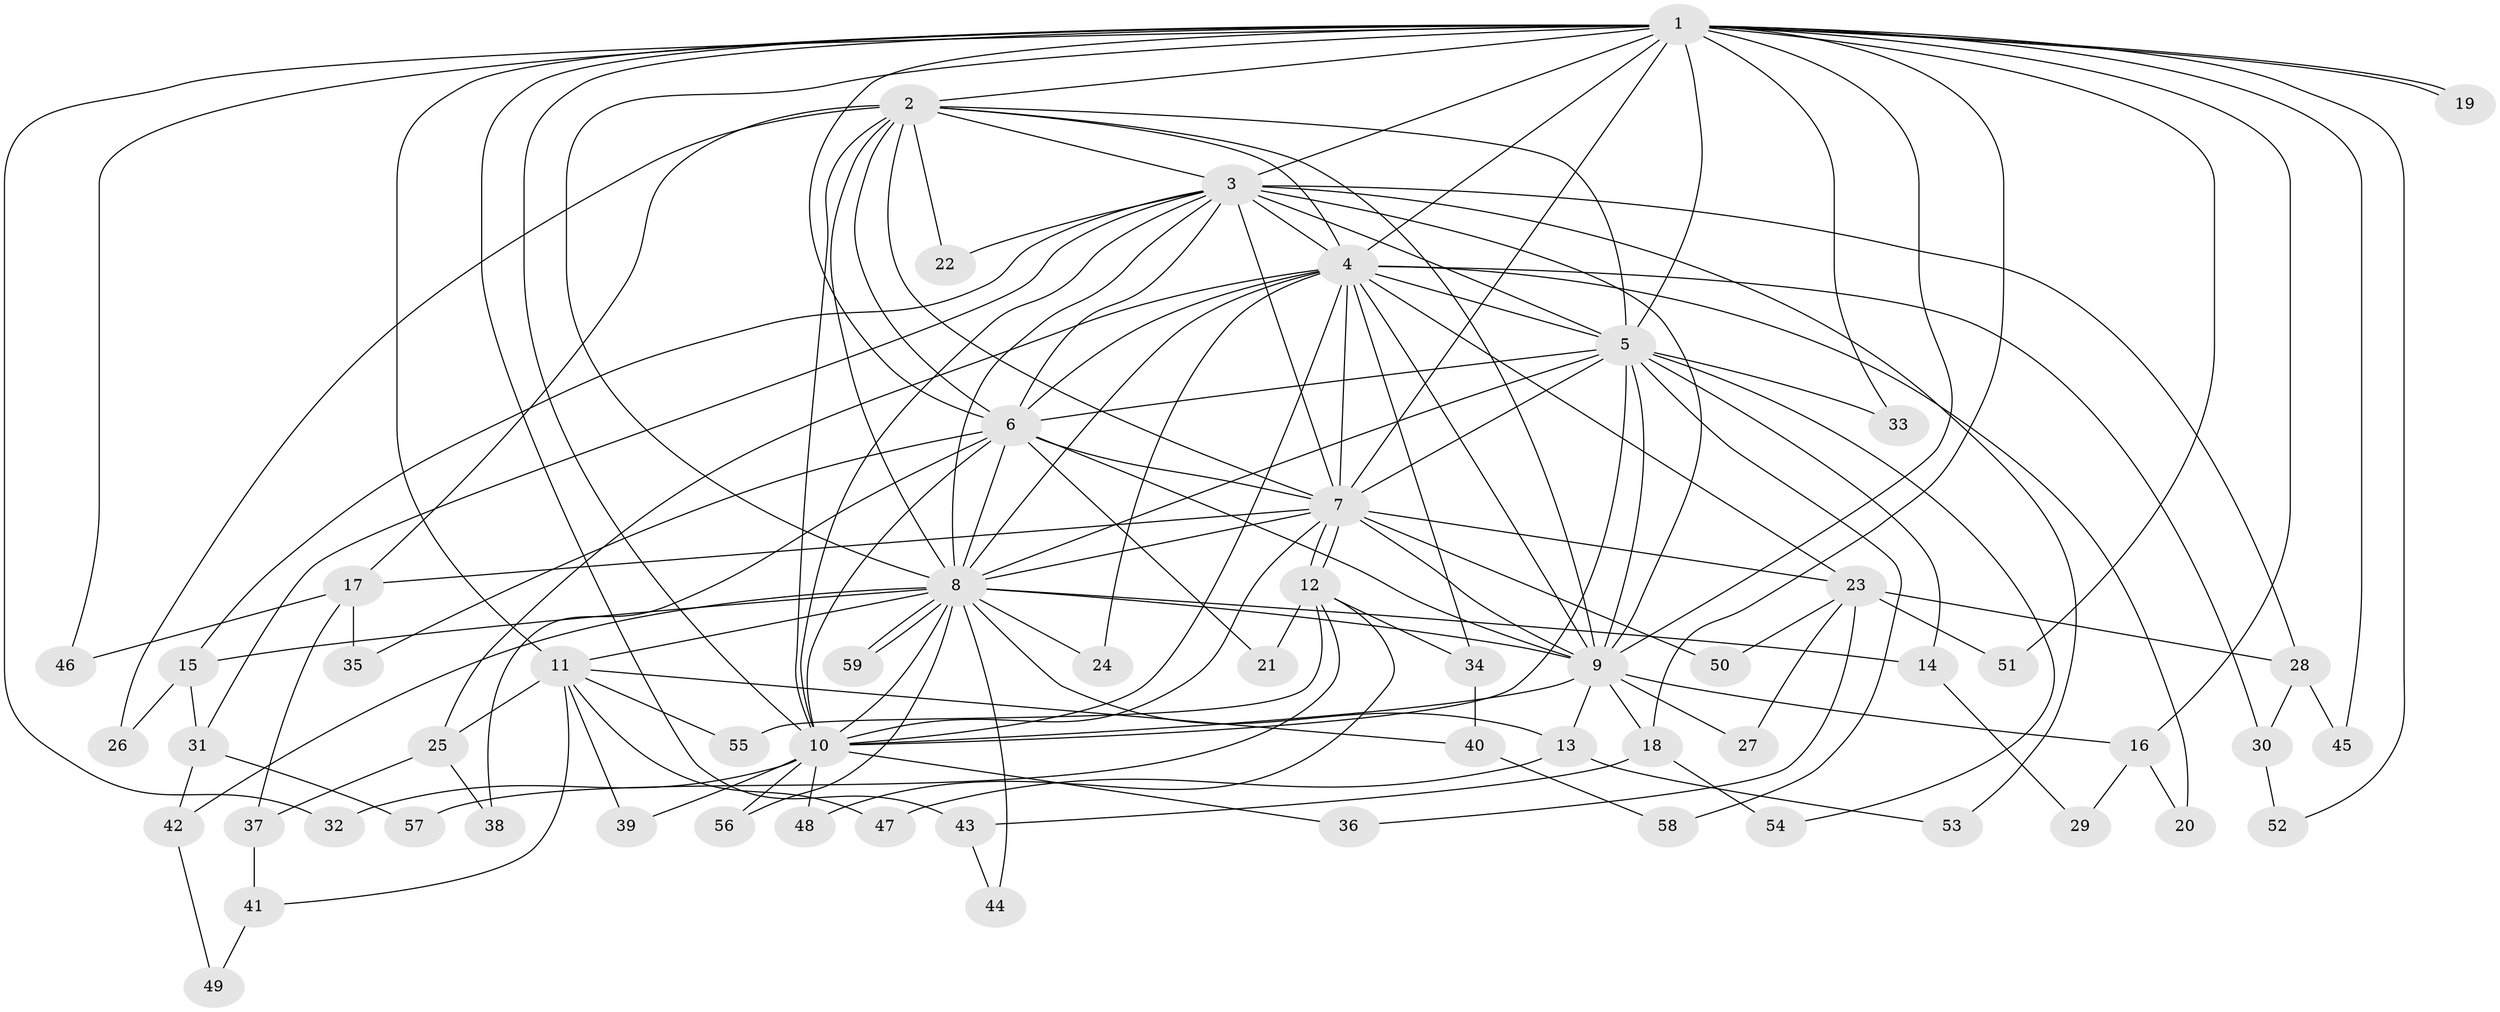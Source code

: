 // coarse degree distribution, {17: 0.05263157894736842, 12: 0.02631578947368421, 13: 0.02631578947368421, 15: 0.02631578947368421, 11: 0.02631578947368421, 10: 0.02631578947368421, 9: 0.02631578947368421, 6: 0.02631578947368421, 4: 0.15789473684210525, 3: 0.07894736842105263, 5: 0.05263157894736842, 2: 0.4473684210526316, 7: 0.02631578947368421}
// Generated by graph-tools (version 1.1) at 2025/51/02/27/25 19:51:46]
// undirected, 59 vertices, 143 edges
graph export_dot {
graph [start="1"]
  node [color=gray90,style=filled];
  1;
  2;
  3;
  4;
  5;
  6;
  7;
  8;
  9;
  10;
  11;
  12;
  13;
  14;
  15;
  16;
  17;
  18;
  19;
  20;
  21;
  22;
  23;
  24;
  25;
  26;
  27;
  28;
  29;
  30;
  31;
  32;
  33;
  34;
  35;
  36;
  37;
  38;
  39;
  40;
  41;
  42;
  43;
  44;
  45;
  46;
  47;
  48;
  49;
  50;
  51;
  52;
  53;
  54;
  55;
  56;
  57;
  58;
  59;
  1 -- 2;
  1 -- 3;
  1 -- 4;
  1 -- 5;
  1 -- 6;
  1 -- 7;
  1 -- 8;
  1 -- 9;
  1 -- 10;
  1 -- 11;
  1 -- 16;
  1 -- 18;
  1 -- 19;
  1 -- 19;
  1 -- 32;
  1 -- 33;
  1 -- 43;
  1 -- 45;
  1 -- 46;
  1 -- 51;
  1 -- 52;
  2 -- 3;
  2 -- 4;
  2 -- 5;
  2 -- 6;
  2 -- 7;
  2 -- 8;
  2 -- 9;
  2 -- 10;
  2 -- 17;
  2 -- 22;
  2 -- 26;
  3 -- 4;
  3 -- 5;
  3 -- 6;
  3 -- 7;
  3 -- 8;
  3 -- 9;
  3 -- 10;
  3 -- 15;
  3 -- 22;
  3 -- 28;
  3 -- 31;
  3 -- 53;
  4 -- 5;
  4 -- 6;
  4 -- 7;
  4 -- 8;
  4 -- 9;
  4 -- 10;
  4 -- 20;
  4 -- 23;
  4 -- 24;
  4 -- 25;
  4 -- 30;
  4 -- 34;
  5 -- 6;
  5 -- 7;
  5 -- 8;
  5 -- 9;
  5 -- 10;
  5 -- 14;
  5 -- 33;
  5 -- 54;
  5 -- 58;
  6 -- 7;
  6 -- 8;
  6 -- 9;
  6 -- 10;
  6 -- 21;
  6 -- 35;
  6 -- 38;
  7 -- 8;
  7 -- 9;
  7 -- 10;
  7 -- 12;
  7 -- 12;
  7 -- 17;
  7 -- 23;
  7 -- 50;
  8 -- 9;
  8 -- 10;
  8 -- 11;
  8 -- 13;
  8 -- 14;
  8 -- 15;
  8 -- 24;
  8 -- 42;
  8 -- 44;
  8 -- 56;
  8 -- 59;
  8 -- 59;
  9 -- 10;
  9 -- 13;
  9 -- 16;
  9 -- 18;
  9 -- 27;
  10 -- 32;
  10 -- 36;
  10 -- 39;
  10 -- 48;
  10 -- 56;
  11 -- 25;
  11 -- 39;
  11 -- 40;
  11 -- 41;
  11 -- 47;
  11 -- 55;
  12 -- 21;
  12 -- 34;
  12 -- 48;
  12 -- 55;
  12 -- 57;
  13 -- 47;
  13 -- 53;
  14 -- 29;
  15 -- 26;
  15 -- 31;
  16 -- 20;
  16 -- 29;
  17 -- 35;
  17 -- 37;
  17 -- 46;
  18 -- 43;
  18 -- 54;
  23 -- 27;
  23 -- 28;
  23 -- 36;
  23 -- 50;
  23 -- 51;
  25 -- 37;
  25 -- 38;
  28 -- 30;
  28 -- 45;
  30 -- 52;
  31 -- 42;
  31 -- 57;
  34 -- 40;
  37 -- 41;
  40 -- 58;
  41 -- 49;
  42 -- 49;
  43 -- 44;
}
